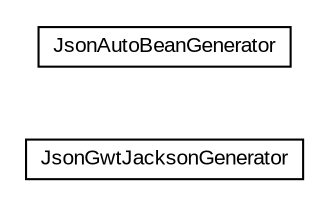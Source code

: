 #!/usr/local/bin/dot
#
# Class diagram 
# Generated by UMLGraph version R5_6-24-gf6e263 (http://www.umlgraph.org/)
#

digraph G {
	edge [fontname="arial",fontsize=10,labelfontname="arial",labelfontsize=10];
	node [fontname="arial",fontsize=10,shape=plaintext];
	nodesep=0.25;
	ranksep=0.5;
	rankdir=LR;
	// io.reinert.requestor.rebind.JsonGwtJacksonGenerator
	c722 [label=<<table title="io.reinert.requestor.rebind.JsonGwtJacksonGenerator" border="0" cellborder="1" cellspacing="0" cellpadding="2" port="p" href="./JsonGwtJacksonGenerator.html">
		<tr><td><table border="0" cellspacing="0" cellpadding="1">
<tr><td align="center" balign="center"> JsonGwtJacksonGenerator </td></tr>
		</table></td></tr>
		</table>>, URL="./JsonGwtJacksonGenerator.html", fontname="arial", fontcolor="black", fontsize=10.0];
	// io.reinert.requestor.rebind.JsonAutoBeanGenerator
	c723 [label=<<table title="io.reinert.requestor.rebind.JsonAutoBeanGenerator" border="0" cellborder="1" cellspacing="0" cellpadding="2" port="p" href="./JsonAutoBeanGenerator.html">
		<tr><td><table border="0" cellspacing="0" cellpadding="1">
<tr><td align="center" balign="center"> JsonAutoBeanGenerator </td></tr>
		</table></td></tr>
		</table>>, URL="./JsonAutoBeanGenerator.html", fontname="arial", fontcolor="black", fontsize=10.0];
}

